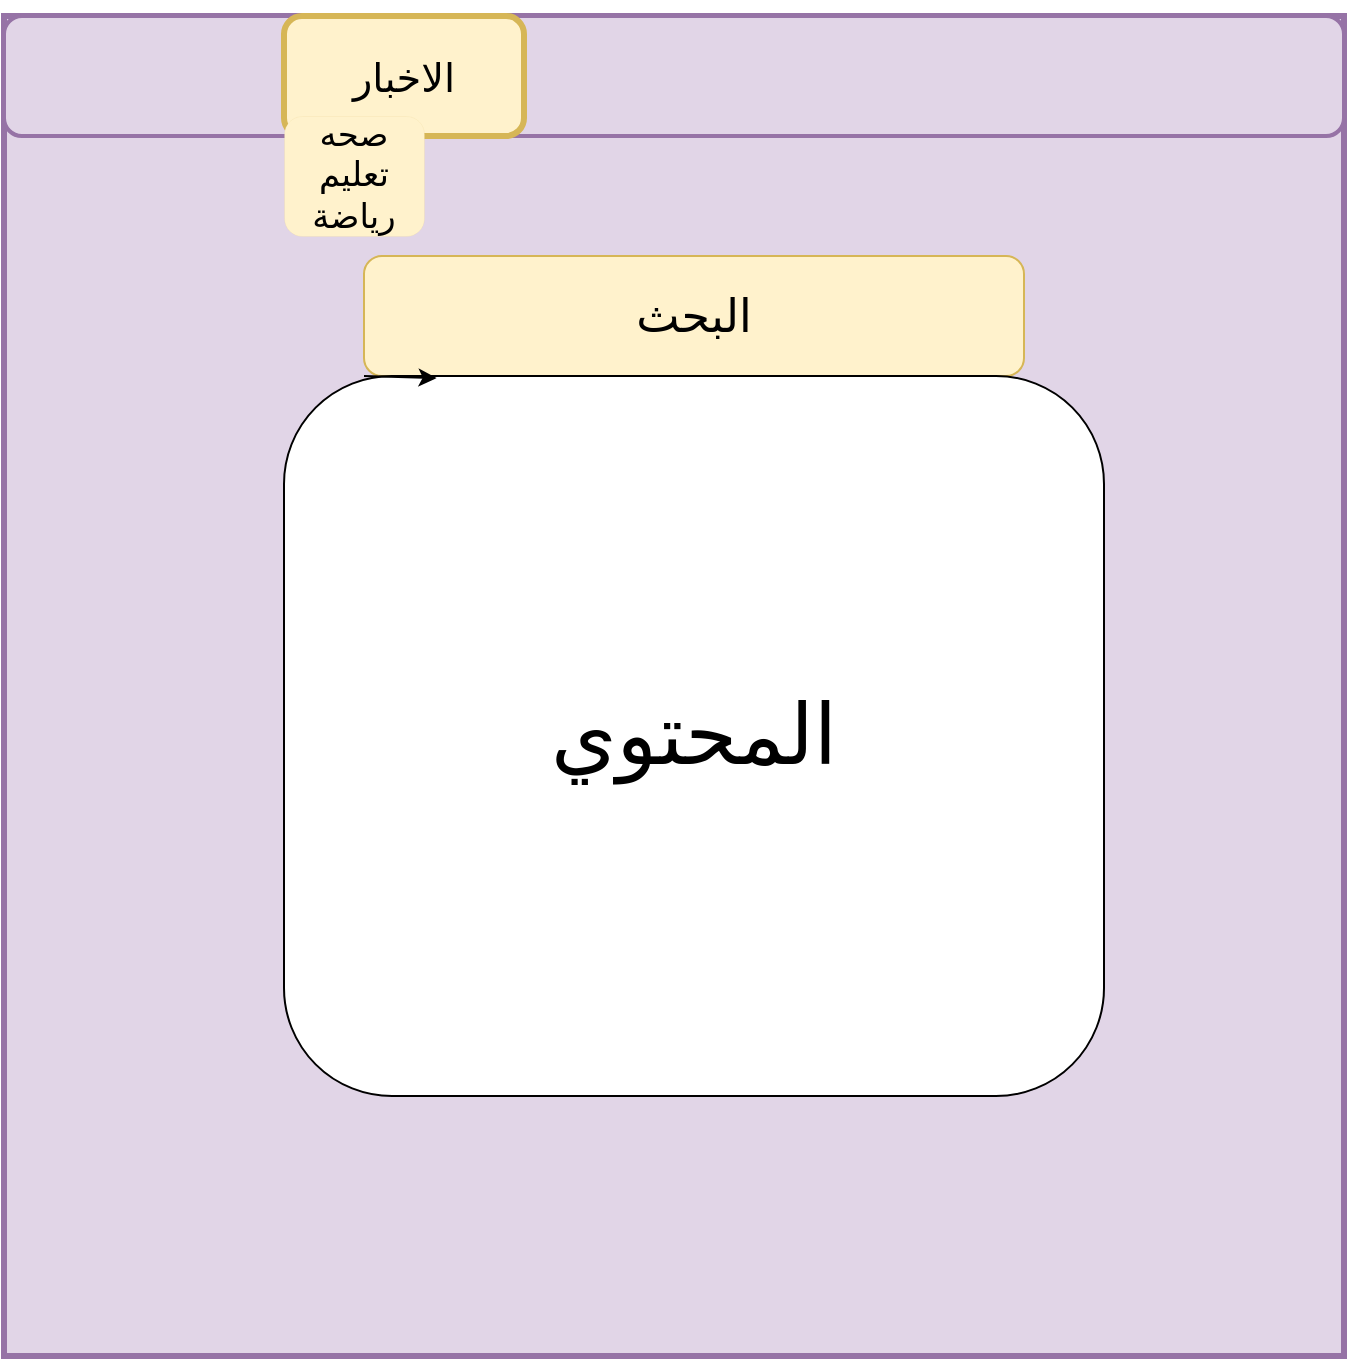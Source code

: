 <mxfile>
    <diagram id="IiSHLm3ruoAybxMGTUG_" name="Page-1">
        <mxGraphModel dx="1386" dy="825" grid="1" gridSize="10" guides="1" tooltips="1" connect="1" arrows="1" fold="1" page="1" pageScale="1" pageWidth="850" pageHeight="1100" math="0" shadow="0">
            <root>
                <mxCell id="0"/>
                <mxCell id="1" parent="0"/>
                <mxCell id="2" value="" style="whiteSpace=wrap;html=1;aspect=fixed;fillColor=#e1d5e7;strokeColor=#9673a6;strokeWidth=3;" parent="1" vertex="1">
                    <mxGeometry x="50" y="50" width="670" height="670" as="geometry"/>
                </mxCell>
                <mxCell id="3" value="" style="rounded=1;whiteSpace=wrap;html=1;fillColor=#e1d5e7;strokeColor=#9673a6;strokeWidth=2;perimeterSpacing=5;" parent="1" vertex="1">
                    <mxGeometry x="50" y="50" width="670" height="60" as="geometry"/>
                </mxCell>
                <mxCell id="6" value="&lt;font style=&quot;font-size: 20px;&quot;&gt;الاخبار&lt;/font&gt;" style="rounded=1;whiteSpace=wrap;html=1;fillColor=#fff2cc;strokeColor=#d6b656;strokeWidth=3;" parent="1" vertex="1">
                    <mxGeometry x="190" y="50" width="120" height="60" as="geometry"/>
                </mxCell>
                <mxCell id="7" value="" style="endArrow=classic;html=1;" parent="1" target="2" edge="1">
                    <mxGeometry width="50" height="50" relative="1" as="geometry">
                        <mxPoint x="621.148" y="50" as="sourcePoint"/>
                        <mxPoint x="600" y="400" as="targetPoint"/>
                        <Array as="points"/>
                    </mxGeometry>
                </mxCell>
                <mxCell id="16" value="&lt;font style=&quot;font-size: 23px;&quot;&gt;البحث&lt;/font&gt;" style="rounded=1;whiteSpace=wrap;html=1;fillColor=#fff2cc;strokeColor=#d6b656;" vertex="1" parent="1">
                    <mxGeometry x="230" y="170" width="330" height="60" as="geometry"/>
                </mxCell>
                <mxCell id="19" value="&lt;font style=&quot;font-size: 42px;&quot;&gt;المحتوي&lt;/font&gt;" style="rounded=1;whiteSpace=wrap;html=1;" vertex="1" parent="1">
                    <mxGeometry x="190" y="230" width="410" height="360" as="geometry"/>
                </mxCell>
                <mxCell id="20" value="&lt;font style=&quot;font-size: 17px;&quot;&gt;صحه&lt;/font&gt;&lt;div&gt;&lt;font style=&quot;font-size: 17px;&quot;&gt;تعليم&lt;/font&gt;&lt;/div&gt;&lt;div&gt;&lt;font style=&quot;font-size: 17px;&quot;&gt;رياضة&lt;/font&gt;&lt;/div&gt;" style="rounded=1;whiteSpace=wrap;html=1;fillColor=#fff2cc;strokeColor=#d6b656;strokeWidth=0;" vertex="1" parent="1">
                    <mxGeometry x="190" y="100" width="70" height="60" as="geometry"/>
                </mxCell>
                <mxCell id="22" style="edgeStyle=none;html=1;exitX=0;exitY=1;exitDx=0;exitDy=0;entryX=0.11;entryY=1.017;entryDx=0;entryDy=0;entryPerimeter=0;" edge="1" parent="1" source="16" target="16">
                    <mxGeometry relative="1" as="geometry"/>
                </mxCell>
            </root>
        </mxGraphModel>
    </diagram>
</mxfile>
